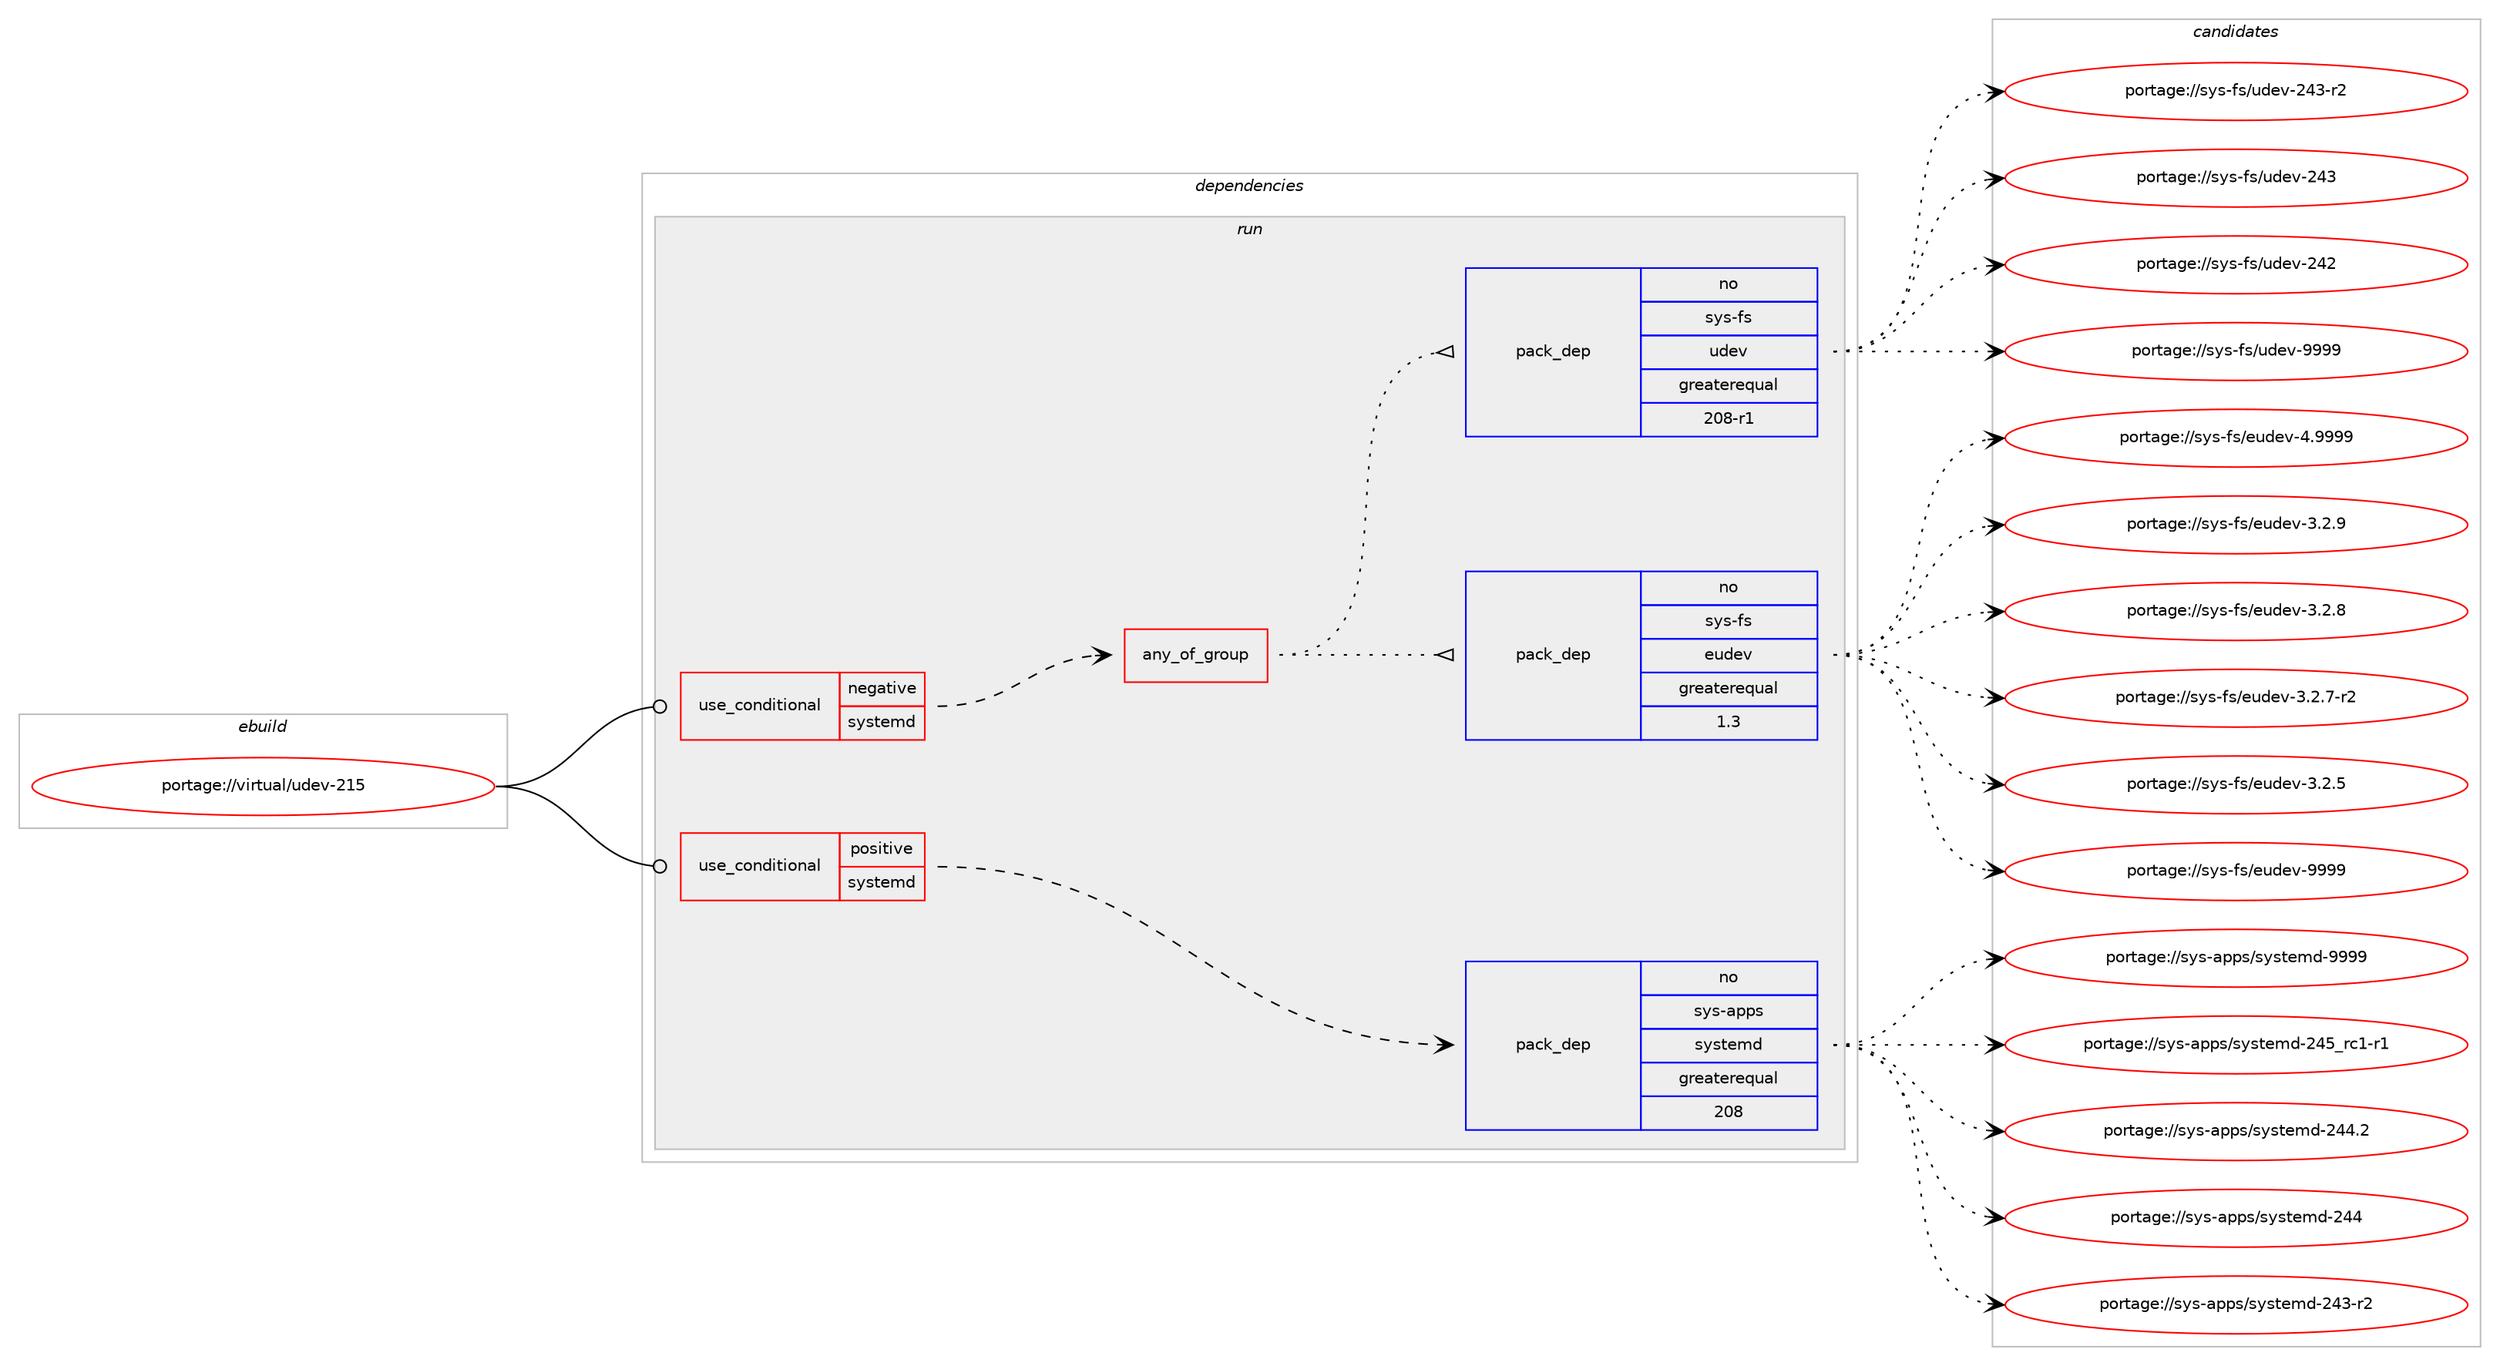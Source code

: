 digraph prolog {

# *************
# Graph options
# *************

newrank=true;
concentrate=true;
compound=true;
graph [rankdir=LR,fontname=Helvetica,fontsize=10,ranksep=1.5];#, ranksep=2.5, nodesep=0.2];
edge  [arrowhead=vee];
node  [fontname=Helvetica,fontsize=10];

# **********
# The ebuild
# **********

subgraph cluster_leftcol {
color=gray;
rank=same;
label=<<i>ebuild</i>>;
id [label="portage://virtual/udev-215", color=red, width=4, href="../virtual/udev-215.svg"];
}

# ****************
# The dependencies
# ****************

subgraph cluster_midcol {
color=gray;
label=<<i>dependencies</i>>;
subgraph cluster_compile {
fillcolor="#eeeeee";
style=filled;
label=<<i>compile</i>>;
}
subgraph cluster_compileandrun {
fillcolor="#eeeeee";
style=filled;
label=<<i>compile and run</i>>;
}
subgraph cluster_run {
fillcolor="#eeeeee";
style=filled;
label=<<i>run</i>>;
subgraph cond6694 {
dependency37316 [label=<<TABLE BORDER="0" CELLBORDER="1" CELLSPACING="0" CELLPADDING="4"><TR><TD ROWSPAN="3" CELLPADDING="10">use_conditional</TD></TR><TR><TD>negative</TD></TR><TR><TD>systemd</TD></TR></TABLE>>, shape=none, color=red];
subgraph any639 {
dependency37317 [label=<<TABLE BORDER="0" CELLBORDER="1" CELLSPACING="0" CELLPADDING="4"><TR><TD CELLPADDING="10">any_of_group</TD></TR></TABLE>>, shape=none, color=red];subgraph pack29935 {
dependency37318 [label=<<TABLE BORDER="0" CELLBORDER="1" CELLSPACING="0" CELLPADDING="4" WIDTH="220"><TR><TD ROWSPAN="6" CELLPADDING="30">pack_dep</TD></TR><TR><TD WIDTH="110">no</TD></TR><TR><TD>sys-fs</TD></TR><TR><TD>eudev</TD></TR><TR><TD>greaterequal</TD></TR><TR><TD>1.3</TD></TR></TABLE>>, shape=none, color=blue];
}
dependency37317:e -> dependency37318:w [weight=20,style="dotted",arrowhead="oinv"];
subgraph pack29936 {
dependency37319 [label=<<TABLE BORDER="0" CELLBORDER="1" CELLSPACING="0" CELLPADDING="4" WIDTH="220"><TR><TD ROWSPAN="6" CELLPADDING="30">pack_dep</TD></TR><TR><TD WIDTH="110">no</TD></TR><TR><TD>sys-fs</TD></TR><TR><TD>udev</TD></TR><TR><TD>greaterequal</TD></TR><TR><TD>208-r1</TD></TR></TABLE>>, shape=none, color=blue];
}
dependency37317:e -> dependency37319:w [weight=20,style="dotted",arrowhead="oinv"];
}
dependency37316:e -> dependency37317:w [weight=20,style="dashed",arrowhead="vee"];
}
id:e -> dependency37316:w [weight=20,style="solid",arrowhead="odot"];
subgraph cond6695 {
dependency37320 [label=<<TABLE BORDER="0" CELLBORDER="1" CELLSPACING="0" CELLPADDING="4"><TR><TD ROWSPAN="3" CELLPADDING="10">use_conditional</TD></TR><TR><TD>positive</TD></TR><TR><TD>systemd</TD></TR></TABLE>>, shape=none, color=red];
subgraph pack29937 {
dependency37321 [label=<<TABLE BORDER="0" CELLBORDER="1" CELLSPACING="0" CELLPADDING="4" WIDTH="220"><TR><TD ROWSPAN="6" CELLPADDING="30">pack_dep</TD></TR><TR><TD WIDTH="110">no</TD></TR><TR><TD>sys-apps</TD></TR><TR><TD>systemd</TD></TR><TR><TD>greaterequal</TD></TR><TR><TD>208</TD></TR></TABLE>>, shape=none, color=blue];
}
dependency37320:e -> dependency37321:w [weight=20,style="dashed",arrowhead="vee"];
}
id:e -> dependency37320:w [weight=20,style="solid",arrowhead="odot"];
}
}

# **************
# The candidates
# **************

subgraph cluster_choices {
rank=same;
color=gray;
label=<<i>candidates</i>>;

subgraph choice29935 {
color=black;
nodesep=1;
choice11512111545102115471011171001011184557575757 [label="portage://sys-fs/eudev-9999", color=red, width=4,href="../sys-fs/eudev-9999.svg"];
choice115121115451021154710111710010111845524657575757 [label="portage://sys-fs/eudev-4.9999", color=red, width=4,href="../sys-fs/eudev-4.9999.svg"];
choice1151211154510211547101117100101118455146504657 [label="portage://sys-fs/eudev-3.2.9", color=red, width=4,href="../sys-fs/eudev-3.2.9.svg"];
choice1151211154510211547101117100101118455146504656 [label="portage://sys-fs/eudev-3.2.8", color=red, width=4,href="../sys-fs/eudev-3.2.8.svg"];
choice11512111545102115471011171001011184551465046554511450 [label="portage://sys-fs/eudev-3.2.7-r2", color=red, width=4,href="../sys-fs/eudev-3.2.7-r2.svg"];
choice1151211154510211547101117100101118455146504653 [label="portage://sys-fs/eudev-3.2.5", color=red, width=4,href="../sys-fs/eudev-3.2.5.svg"];
dependency37318:e -> choice11512111545102115471011171001011184557575757:w [style=dotted,weight="100"];
dependency37318:e -> choice115121115451021154710111710010111845524657575757:w [style=dotted,weight="100"];
dependency37318:e -> choice1151211154510211547101117100101118455146504657:w [style=dotted,weight="100"];
dependency37318:e -> choice1151211154510211547101117100101118455146504656:w [style=dotted,weight="100"];
dependency37318:e -> choice11512111545102115471011171001011184551465046554511450:w [style=dotted,weight="100"];
dependency37318:e -> choice1151211154510211547101117100101118455146504653:w [style=dotted,weight="100"];
}
subgraph choice29936 {
color=black;
nodesep=1;
choice11512111545102115471171001011184557575757 [label="portage://sys-fs/udev-9999", color=red, width=4,href="../sys-fs/udev-9999.svg"];
choice1151211154510211547117100101118455052514511450 [label="portage://sys-fs/udev-243-r2", color=red, width=4,href="../sys-fs/udev-243-r2.svg"];
choice115121115451021154711710010111845505251 [label="portage://sys-fs/udev-243", color=red, width=4,href="../sys-fs/udev-243.svg"];
choice115121115451021154711710010111845505250 [label="portage://sys-fs/udev-242", color=red, width=4,href="../sys-fs/udev-242.svg"];
dependency37319:e -> choice11512111545102115471171001011184557575757:w [style=dotted,weight="100"];
dependency37319:e -> choice1151211154510211547117100101118455052514511450:w [style=dotted,weight="100"];
dependency37319:e -> choice115121115451021154711710010111845505251:w [style=dotted,weight="100"];
dependency37319:e -> choice115121115451021154711710010111845505250:w [style=dotted,weight="100"];
}
subgraph choice29937 {
color=black;
nodesep=1;
choice1151211154597112112115471151211151161011091004557575757 [label="portage://sys-apps/systemd-9999", color=red, width=4,href="../sys-apps/systemd-9999.svg"];
choice115121115459711211211547115121115116101109100455052539511499494511449 [label="portage://sys-apps/systemd-245_rc1-r1", color=red, width=4,href="../sys-apps/systemd-245_rc1-r1.svg"];
choice115121115459711211211547115121115116101109100455052524650 [label="portage://sys-apps/systemd-244.2", color=red, width=4,href="../sys-apps/systemd-244.2.svg"];
choice11512111545971121121154711512111511610110910045505252 [label="portage://sys-apps/systemd-244", color=red, width=4,href="../sys-apps/systemd-244.svg"];
choice115121115459711211211547115121115116101109100455052514511450 [label="portage://sys-apps/systemd-243-r2", color=red, width=4,href="../sys-apps/systemd-243-r2.svg"];
dependency37321:e -> choice1151211154597112112115471151211151161011091004557575757:w [style=dotted,weight="100"];
dependency37321:e -> choice115121115459711211211547115121115116101109100455052539511499494511449:w [style=dotted,weight="100"];
dependency37321:e -> choice115121115459711211211547115121115116101109100455052524650:w [style=dotted,weight="100"];
dependency37321:e -> choice11512111545971121121154711512111511610110910045505252:w [style=dotted,weight="100"];
dependency37321:e -> choice115121115459711211211547115121115116101109100455052514511450:w [style=dotted,weight="100"];
}
}

}
